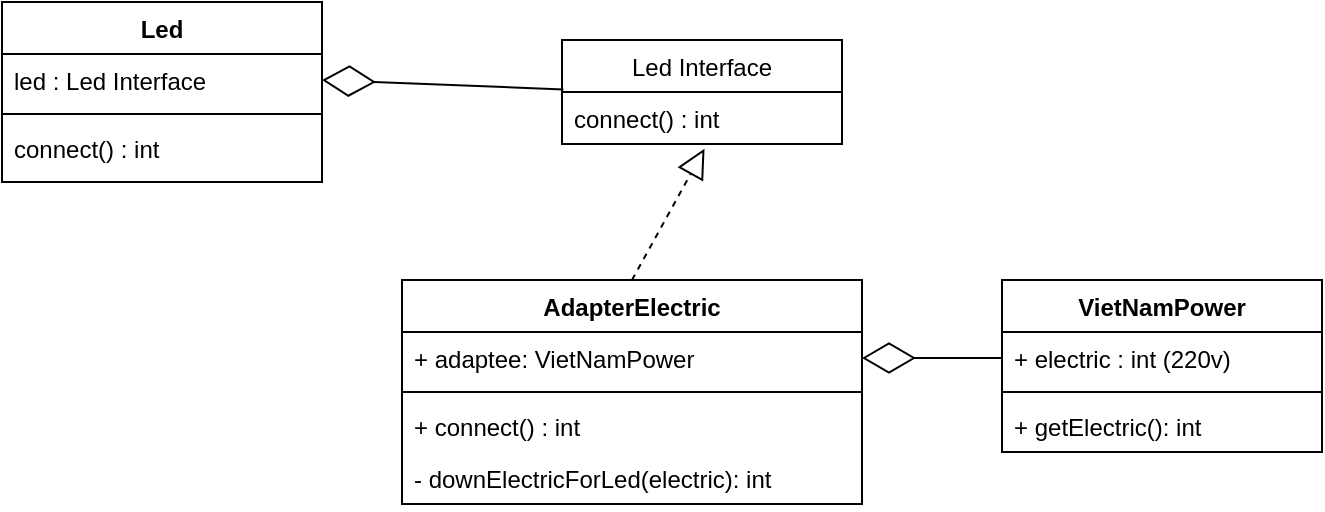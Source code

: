 <mxfile version="14.7.0" type="github">
  <diagram id="I7DGNMC8_3Y9rzuyTPWg" name="Page-1">
    <mxGraphModel dx="716" dy="358" grid="1" gridSize="10" guides="1" tooltips="1" connect="1" arrows="1" fold="1" page="1" pageScale="1" pageWidth="850" pageHeight="1100" math="0" shadow="0">
      <root>
        <mxCell id="0" />
        <mxCell id="1" parent="0" />
        <mxCell id="PjB7h1Zklvxg_V63o6RL-32" value="Led" style="swimlane;fontStyle=1;align=center;verticalAlign=top;childLayout=stackLayout;horizontal=1;startSize=26;horizontalStack=0;resizeParent=1;resizeParentMax=0;resizeLast=0;collapsible=1;marginBottom=0;fillColor=none;gradientColor=none;" vertex="1" parent="1">
          <mxGeometry x="60" y="121" width="160" height="90" as="geometry" />
        </mxCell>
        <mxCell id="PjB7h1Zklvxg_V63o6RL-33" value="led : Led Interface" style="text;strokeColor=none;fillColor=none;align=left;verticalAlign=top;spacingLeft=4;spacingRight=4;overflow=hidden;rotatable=0;points=[[0,0.5],[1,0.5]];portConstraint=eastwest;" vertex="1" parent="PjB7h1Zklvxg_V63o6RL-32">
          <mxGeometry y="26" width="160" height="26" as="geometry" />
        </mxCell>
        <mxCell id="PjB7h1Zklvxg_V63o6RL-34" value="" style="line;strokeWidth=1;fillColor=none;align=left;verticalAlign=middle;spacingTop=-1;spacingLeft=3;spacingRight=3;rotatable=0;labelPosition=right;points=[];portConstraint=eastwest;" vertex="1" parent="PjB7h1Zklvxg_V63o6RL-32">
          <mxGeometry y="52" width="160" height="8" as="geometry" />
        </mxCell>
        <mxCell id="PjB7h1Zklvxg_V63o6RL-36" value="connect() : int" style="text;strokeColor=none;fillColor=none;align=left;verticalAlign=top;spacingLeft=4;spacingRight=4;overflow=hidden;rotatable=0;points=[[0,0.5],[1,0.5]];portConstraint=eastwest;" vertex="1" parent="PjB7h1Zklvxg_V63o6RL-32">
          <mxGeometry y="60" width="160" height="30" as="geometry" />
        </mxCell>
        <mxCell id="PjB7h1Zklvxg_V63o6RL-39" value="Led Interface" style="swimlane;fontStyle=0;childLayout=stackLayout;horizontal=1;startSize=26;fillColor=none;horizontalStack=0;resizeParent=1;resizeParentMax=0;resizeLast=0;collapsible=1;marginBottom=0;align=center;" vertex="1" parent="1">
          <mxGeometry x="340" y="140" width="140" height="52" as="geometry" />
        </mxCell>
        <mxCell id="PjB7h1Zklvxg_V63o6RL-42" value="connect() : int" style="text;strokeColor=none;fillColor=none;align=left;verticalAlign=top;spacingLeft=4;spacingRight=4;overflow=hidden;rotatable=0;points=[[0,0.5],[1,0.5]];portConstraint=eastwest;" vertex="1" parent="PjB7h1Zklvxg_V63o6RL-39">
          <mxGeometry y="26" width="140" height="26" as="geometry" />
        </mxCell>
        <mxCell id="PjB7h1Zklvxg_V63o6RL-43" value="" style="endArrow=diamondThin;endFill=0;endSize=24;html=1;exitX=0.005;exitY=-0.049;exitDx=0;exitDy=0;exitPerimeter=0;entryX=1;entryY=0.5;entryDx=0;entryDy=0;" edge="1" parent="1" source="PjB7h1Zklvxg_V63o6RL-42" target="PjB7h1Zklvxg_V63o6RL-33">
          <mxGeometry width="160" relative="1" as="geometry">
            <mxPoint x="320" y="240" as="sourcePoint" />
            <mxPoint x="480" y="240" as="targetPoint" />
          </mxGeometry>
        </mxCell>
        <mxCell id="PjB7h1Zklvxg_V63o6RL-44" value="VietNamPower" style="swimlane;fontStyle=1;align=center;verticalAlign=top;childLayout=stackLayout;horizontal=1;startSize=26;horizontalStack=0;resizeParent=1;resizeParentMax=0;resizeLast=0;collapsible=1;marginBottom=0;fillColor=none;gradientColor=none;" vertex="1" parent="1">
          <mxGeometry x="560" y="260" width="160" height="86" as="geometry" />
        </mxCell>
        <mxCell id="PjB7h1Zklvxg_V63o6RL-45" value="+ electric : int (220v)" style="text;strokeColor=none;fillColor=none;align=left;verticalAlign=top;spacingLeft=4;spacingRight=4;overflow=hidden;rotatable=0;points=[[0,0.5],[1,0.5]];portConstraint=eastwest;" vertex="1" parent="PjB7h1Zklvxg_V63o6RL-44">
          <mxGeometry y="26" width="160" height="26" as="geometry" />
        </mxCell>
        <mxCell id="PjB7h1Zklvxg_V63o6RL-46" value="" style="line;strokeWidth=1;fillColor=none;align=left;verticalAlign=middle;spacingTop=-1;spacingLeft=3;spacingRight=3;rotatable=0;labelPosition=right;points=[];portConstraint=eastwest;" vertex="1" parent="PjB7h1Zklvxg_V63o6RL-44">
          <mxGeometry y="52" width="160" height="8" as="geometry" />
        </mxCell>
        <mxCell id="PjB7h1Zklvxg_V63o6RL-47" value="+ getElectric(): int" style="text;strokeColor=none;fillColor=none;align=left;verticalAlign=top;spacingLeft=4;spacingRight=4;overflow=hidden;rotatable=0;points=[[0,0.5],[1,0.5]];portConstraint=eastwest;" vertex="1" parent="PjB7h1Zklvxg_V63o6RL-44">
          <mxGeometry y="60" width="160" height="26" as="geometry" />
        </mxCell>
        <mxCell id="PjB7h1Zklvxg_V63o6RL-48" value="AdapterElectric" style="swimlane;fontStyle=1;align=center;verticalAlign=top;childLayout=stackLayout;horizontal=1;startSize=26;horizontalStack=0;resizeParent=1;resizeParentMax=0;resizeLast=0;collapsible=1;marginBottom=0;fillColor=none;gradientColor=none;" vertex="1" parent="1">
          <mxGeometry x="260" y="260" width="230" height="112" as="geometry" />
        </mxCell>
        <mxCell id="PjB7h1Zklvxg_V63o6RL-49" value="+ adaptee: VietNamPower" style="text;strokeColor=none;fillColor=none;align=left;verticalAlign=top;spacingLeft=4;spacingRight=4;overflow=hidden;rotatable=0;points=[[0,0.5],[1,0.5]];portConstraint=eastwest;" vertex="1" parent="PjB7h1Zklvxg_V63o6RL-48">
          <mxGeometry y="26" width="230" height="26" as="geometry" />
        </mxCell>
        <mxCell id="PjB7h1Zklvxg_V63o6RL-50" value="" style="line;strokeWidth=1;fillColor=none;align=left;verticalAlign=middle;spacingTop=-1;spacingLeft=3;spacingRight=3;rotatable=0;labelPosition=right;points=[];portConstraint=eastwest;" vertex="1" parent="PjB7h1Zklvxg_V63o6RL-48">
          <mxGeometry y="52" width="230" height="8" as="geometry" />
        </mxCell>
        <mxCell id="PjB7h1Zklvxg_V63o6RL-51" value="+ connect() : int" style="text;strokeColor=none;fillColor=none;align=left;verticalAlign=top;spacingLeft=4;spacingRight=4;overflow=hidden;rotatable=0;points=[[0,0.5],[1,0.5]];portConstraint=eastwest;" vertex="1" parent="PjB7h1Zklvxg_V63o6RL-48">
          <mxGeometry y="60" width="230" height="26" as="geometry" />
        </mxCell>
        <mxCell id="PjB7h1Zklvxg_V63o6RL-52" value="- downElectricForLed(electric): int" style="text;strokeColor=none;fillColor=none;align=left;verticalAlign=top;spacingLeft=4;spacingRight=4;overflow=hidden;rotatable=0;points=[[0,0.5],[1,0.5]];portConstraint=eastwest;" vertex="1" parent="PjB7h1Zklvxg_V63o6RL-48">
          <mxGeometry y="86" width="230" height="26" as="geometry" />
        </mxCell>
        <mxCell id="PjB7h1Zklvxg_V63o6RL-53" value="" style="endArrow=block;dashed=1;endFill=0;endSize=12;html=1;entryX=0.509;entryY=1.092;entryDx=0;entryDy=0;entryPerimeter=0;exitX=0.5;exitY=0;exitDx=0;exitDy=0;" edge="1" parent="1" source="PjB7h1Zklvxg_V63o6RL-48" target="PjB7h1Zklvxg_V63o6RL-42">
          <mxGeometry width="160" relative="1" as="geometry">
            <mxPoint x="430" y="250" as="sourcePoint" />
            <mxPoint x="590" y="250" as="targetPoint" />
          </mxGeometry>
        </mxCell>
        <mxCell id="PjB7h1Zklvxg_V63o6RL-54" value="" style="endArrow=diamondThin;endFill=0;endSize=24;html=1;exitX=0;exitY=0.5;exitDx=0;exitDy=0;entryX=1;entryY=0.5;entryDx=0;entryDy=0;" edge="1" parent="1" source="PjB7h1Zklvxg_V63o6RL-45" target="PjB7h1Zklvxg_V63o6RL-49">
          <mxGeometry width="160" relative="1" as="geometry">
            <mxPoint x="380.7" y="203.726" as="sourcePoint" />
            <mxPoint x="300.0" y="199" as="targetPoint" />
          </mxGeometry>
        </mxCell>
      </root>
    </mxGraphModel>
  </diagram>
</mxfile>
